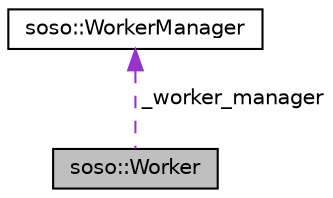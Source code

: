 digraph "soso::Worker"
{
 // LATEX_PDF_SIZE
  edge [fontname="Helvetica",fontsize="10",labelfontname="Helvetica",labelfontsize="10"];
  node [fontname="Helvetica",fontsize="10",shape=record];
  Node1 [label="soso::Worker",height=0.2,width=0.4,color="black", fillcolor="grey75", style="filled", fontcolor="black",tooltip="job(작업)를 처리하기 worker(작업)를 관리하기 위한 객체"];
  Node2 -> Node1 [dir="back",color="darkorchid3",fontsize="10",style="dashed",label=" _worker_manager" ,fontname="Helvetica"];
  Node2 [label="soso::WorkerManager",height=0.2,width=0.4,color="black", fillcolor="white", style="filled",URL="$classsoso_1_1WorkerManager.html",tooltip="worker(작업자) 스레드가 job(작업)을 처리하는 라이브러리 하나의 job이 Queue(큐)에 추가되면 여러개의 worker 중 하나의 worker가 선택되어 job을 처리한다..."];
}
